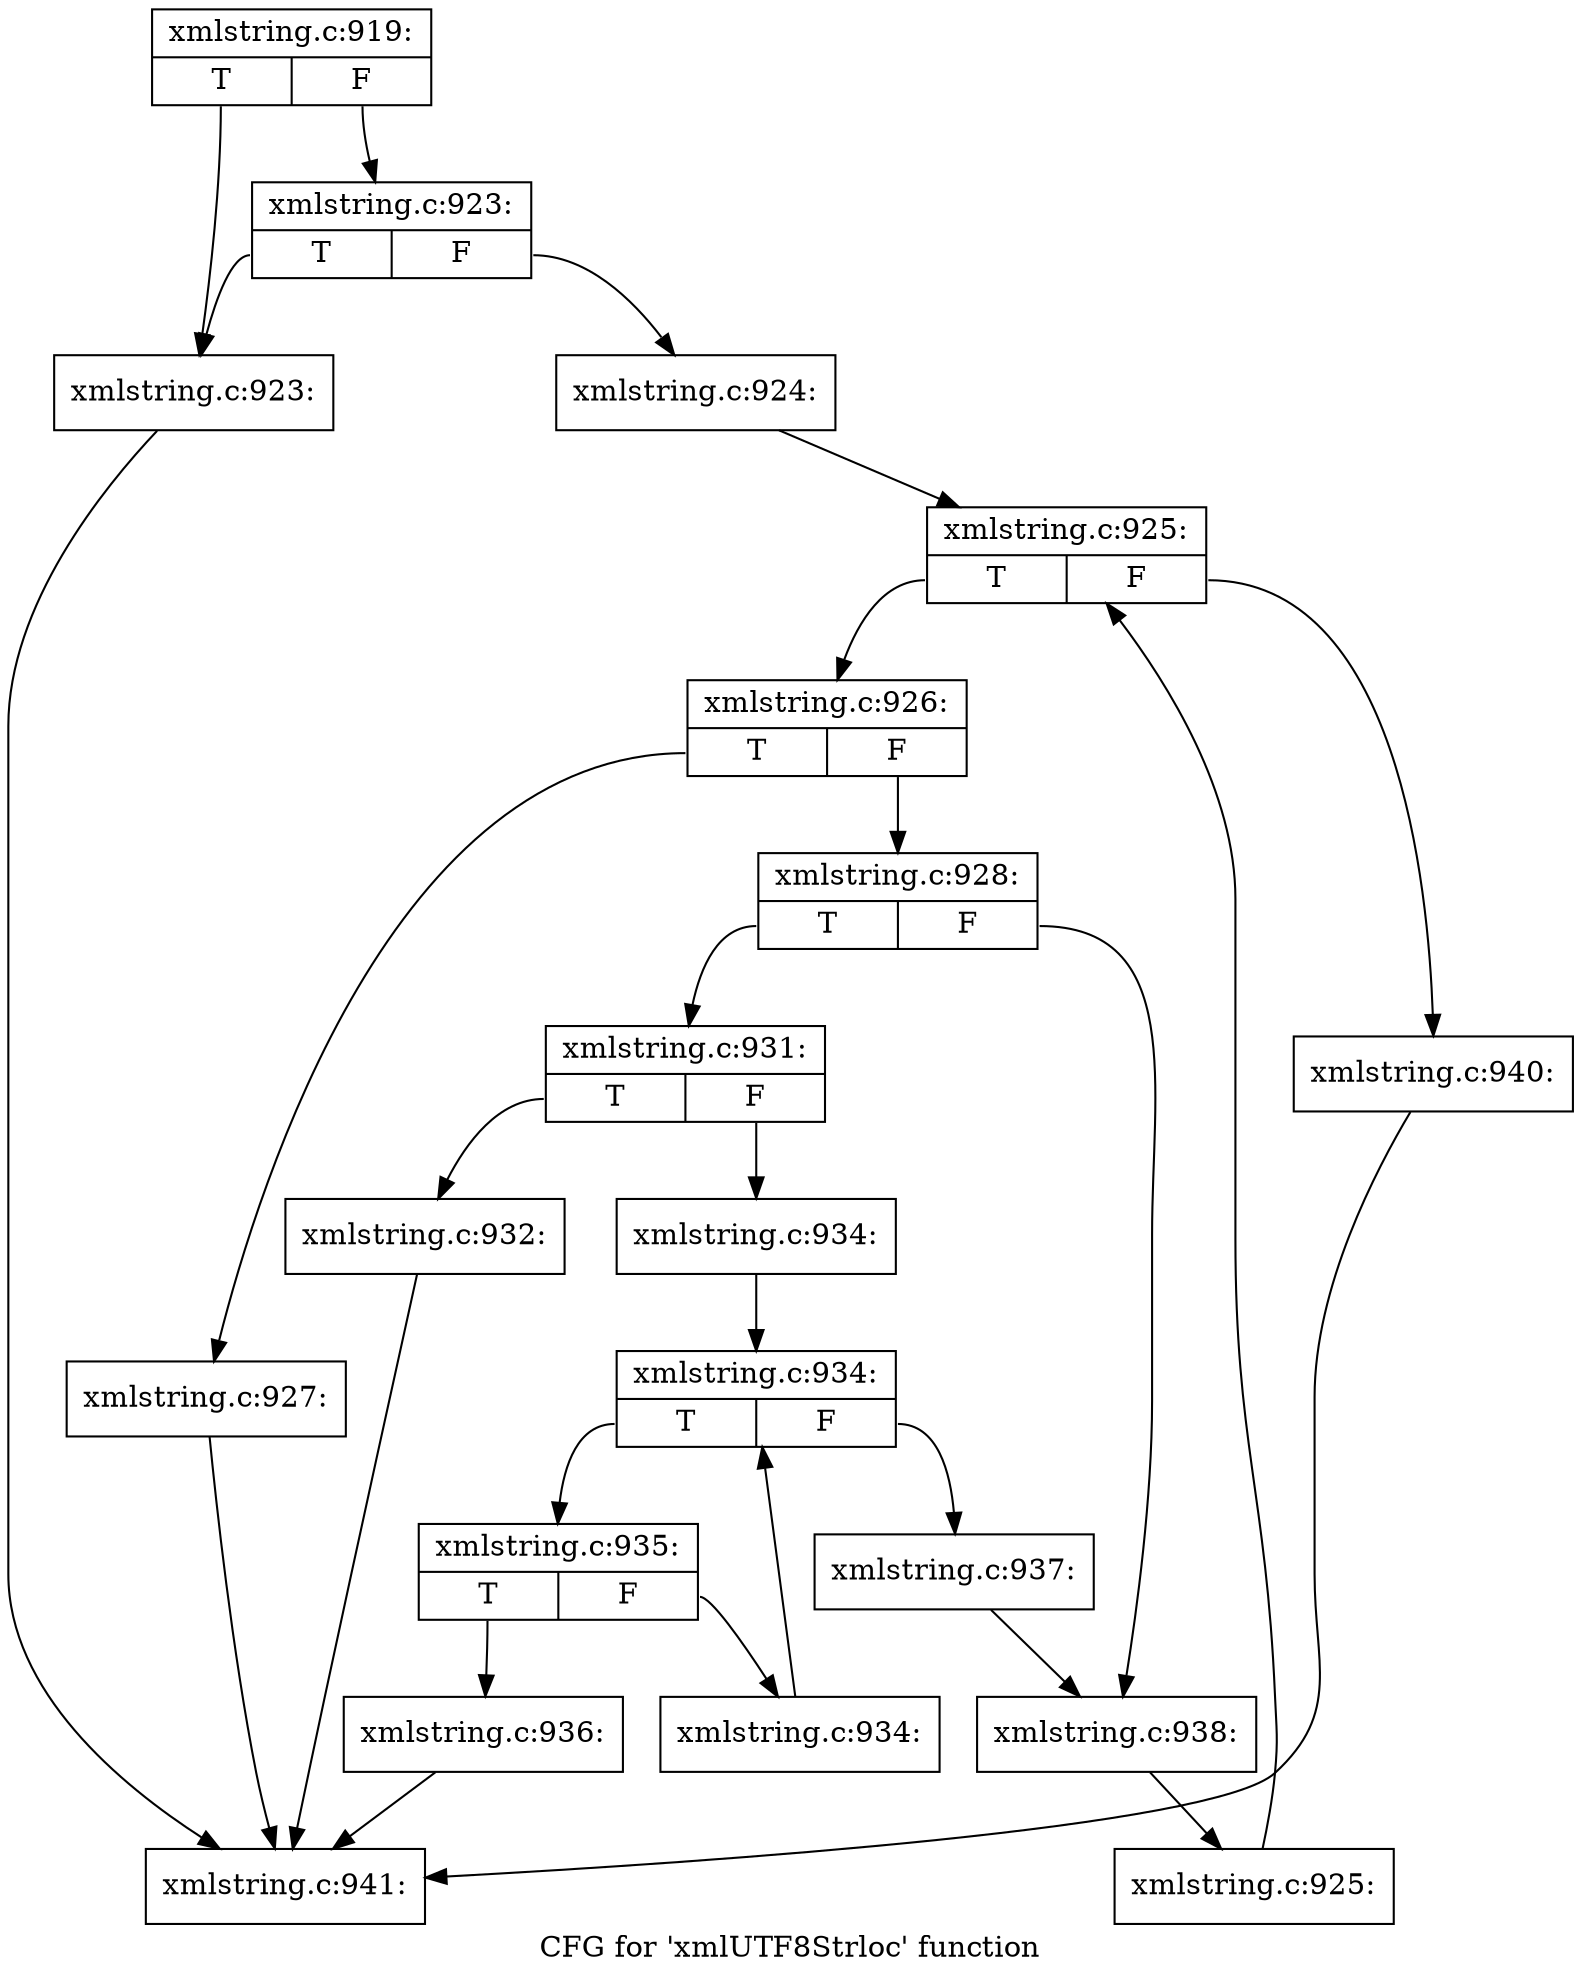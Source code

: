 digraph "CFG for 'xmlUTF8Strloc' function" {
	label="CFG for 'xmlUTF8Strloc' function";

	Node0x3937bc0 [shape=record,label="{xmlstring.c:919:|{<s0>T|<s1>F}}"];
	Node0x3937bc0:s0 -> Node0x38ea010;
	Node0x3937bc0:s1 -> Node0x38ea0b0;
	Node0x38ea0b0 [shape=record,label="{xmlstring.c:923:|{<s0>T|<s1>F}}"];
	Node0x38ea0b0:s0 -> Node0x38ea010;
	Node0x38ea0b0:s1 -> Node0x38ea060;
	Node0x38ea010 [shape=record,label="{xmlstring.c:923:}"];
	Node0x38ea010 -> Node0x393b980;
	Node0x38ea060 [shape=record,label="{xmlstring.c:924:}"];
	Node0x38ea060 -> Node0x38eab10;
	Node0x38eab10 [shape=record,label="{xmlstring.c:925:|{<s0>T|<s1>F}}"];
	Node0x38eab10:s0 -> Node0x38eadf0;
	Node0x38eab10:s1 -> Node0x38ea970;
	Node0x38eadf0 [shape=record,label="{xmlstring.c:926:|{<s0>T|<s1>F}}"];
	Node0x38eadf0:s0 -> Node0x38eb2b0;
	Node0x38eadf0:s1 -> Node0x38eb300;
	Node0x38eb2b0 [shape=record,label="{xmlstring.c:927:}"];
	Node0x38eb2b0 -> Node0x393b980;
	Node0x38eb300 [shape=record,label="{xmlstring.c:928:|{<s0>T|<s1>F}}"];
	Node0x38eb300:s0 -> Node0x393fed0;
	Node0x38eb300:s1 -> Node0x393ff20;
	Node0x393fed0 [shape=record,label="{xmlstring.c:931:|{<s0>T|<s1>F}}"];
	Node0x393fed0:s0 -> Node0x3940360;
	Node0x393fed0:s1 -> Node0x39403b0;
	Node0x3940360 [shape=record,label="{xmlstring.c:932:}"];
	Node0x3940360 -> Node0x393b980;
	Node0x39403b0 [shape=record,label="{xmlstring.c:934:}"];
	Node0x39403b0 -> Node0x3940970;
	Node0x3940970 [shape=record,label="{xmlstring.c:934:|{<s0>T|<s1>F}}"];
	Node0x3940970:s0 -> Node0x3940f80;
	Node0x3940970:s1 -> Node0x3940b90;
	Node0x3940f80 [shape=record,label="{xmlstring.c:935:|{<s0>T|<s1>F}}"];
	Node0x3940f80:s0 -> Node0x3941100;
	Node0x3940f80:s1 -> Node0x3941150;
	Node0x3941100 [shape=record,label="{xmlstring.c:936:}"];
	Node0x3941100 -> Node0x393b980;
	Node0x3941150 [shape=record,label="{xmlstring.c:934:}"];
	Node0x3941150 -> Node0x3940970;
	Node0x3940b90 [shape=record,label="{xmlstring.c:937:}"];
	Node0x3940b90 -> Node0x393ff20;
	Node0x393ff20 [shape=record,label="{xmlstring.c:938:}"];
	Node0x393ff20 -> Node0x38ead60;
	Node0x38ead60 [shape=record,label="{xmlstring.c:925:}"];
	Node0x38ead60 -> Node0x38eab10;
	Node0x38ea970 [shape=record,label="{xmlstring.c:940:}"];
	Node0x38ea970 -> Node0x393b980;
	Node0x393b980 [shape=record,label="{xmlstring.c:941:}"];
}
